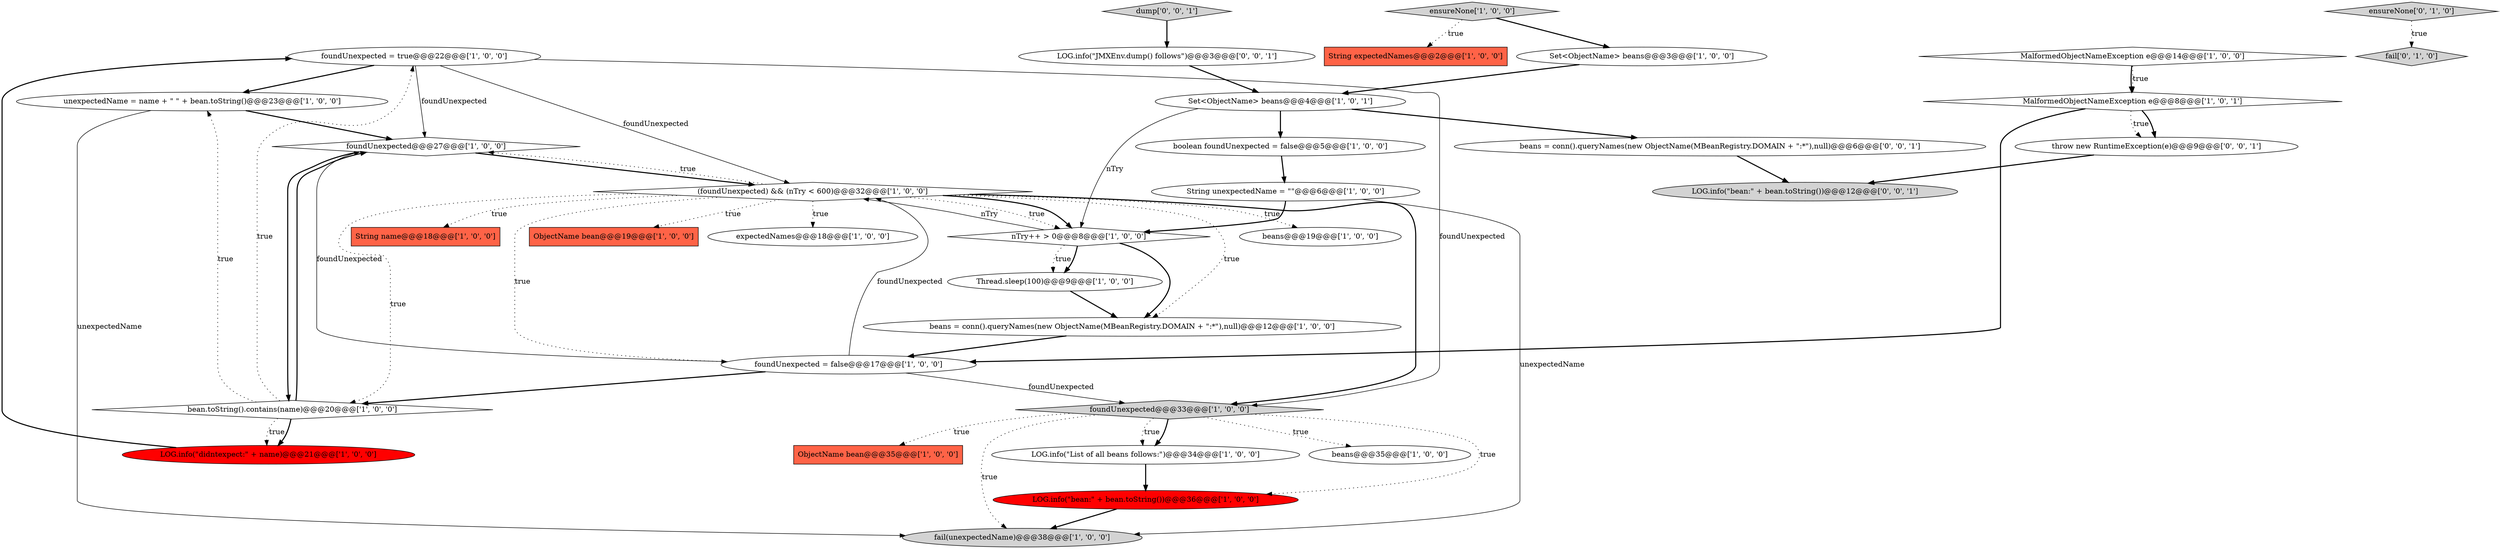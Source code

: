 digraph {
27 [style = filled, label = "foundUnexpected = true@@@22@@@['1', '0', '0']", fillcolor = white, shape = ellipse image = "AAA0AAABBB1BBB"];
12 [style = filled, label = "Thread.sleep(100)@@@9@@@['1', '0', '0']", fillcolor = white, shape = ellipse image = "AAA0AAABBB1BBB"];
11 [style = filled, label = "fail(unexpectedName)@@@38@@@['1', '0', '0']", fillcolor = lightgray, shape = ellipse image = "AAA0AAABBB1BBB"];
17 [style = filled, label = "String expectedNames@@@2@@@['1', '0', '0']", fillcolor = tomato, shape = box image = "AAA0AAABBB1BBB"];
13 [style = filled, label = "boolean foundUnexpected = false@@@5@@@['1', '0', '0']", fillcolor = white, shape = ellipse image = "AAA0AAABBB1BBB"];
0 [style = filled, label = "unexpectedName = name + \" \" + bean.toString()@@@23@@@['1', '0', '0']", fillcolor = white, shape = ellipse image = "AAA0AAABBB1BBB"];
22 [style = filled, label = "foundUnexpected = false@@@17@@@['1', '0', '0']", fillcolor = white, shape = ellipse image = "AAA0AAABBB1BBB"];
6 [style = filled, label = "ObjectName bean@@@19@@@['1', '0', '0']", fillcolor = tomato, shape = box image = "AAA0AAABBB1BBB"];
14 [style = filled, label = "String unexpectedName = \"\"@@@6@@@['1', '0', '0']", fillcolor = white, shape = ellipse image = "AAA0AAABBB1BBB"];
7 [style = filled, label = "expectedNames@@@18@@@['1', '0', '0']", fillcolor = white, shape = ellipse image = "AAA0AAABBB1BBB"];
28 [style = filled, label = "ensureNone['0', '1', '0']", fillcolor = lightgray, shape = diamond image = "AAA0AAABBB2BBB"];
20 [style = filled, label = "LOG.info(\"bean:\" + bean.toString())@@@36@@@['1', '0', '0']", fillcolor = red, shape = ellipse image = "AAA1AAABBB1BBB"];
19 [style = filled, label = "beans@@@35@@@['1', '0', '0']", fillcolor = white, shape = ellipse image = "AAA0AAABBB1BBB"];
3 [style = filled, label = "bean.toString().contains(name)@@@20@@@['1', '0', '0']", fillcolor = white, shape = diamond image = "AAA0AAABBB1BBB"];
15 [style = filled, label = "foundUnexpected@@@27@@@['1', '0', '0']", fillcolor = white, shape = diamond image = "AAA0AAABBB1BBB"];
31 [style = filled, label = "dump['0', '0', '1']", fillcolor = lightgray, shape = diamond image = "AAA0AAABBB3BBB"];
1 [style = filled, label = "foundUnexpected@@@33@@@['1', '0', '0']", fillcolor = lightgray, shape = diamond image = "AAA0AAABBB1BBB"];
10 [style = filled, label = "nTry++ > 0@@@8@@@['1', '0', '0']", fillcolor = white, shape = diamond image = "AAA0AAABBB1BBB"];
18 [style = filled, label = "Set<ObjectName> beans@@@3@@@['1', '0', '0']", fillcolor = white, shape = ellipse image = "AAA0AAABBB1BBB"];
32 [style = filled, label = "throw new RuntimeException(e)@@@9@@@['0', '0', '1']", fillcolor = white, shape = ellipse image = "AAA0AAABBB3BBB"];
4 [style = filled, label = "LOG.info(\"didntexpect:\" + name)@@@21@@@['1', '0', '0']", fillcolor = red, shape = ellipse image = "AAA1AAABBB1BBB"];
33 [style = filled, label = "beans = conn().queryNames(new ObjectName(MBeanRegistry.DOMAIN + \":*\"),null)@@@6@@@['0', '0', '1']", fillcolor = white, shape = ellipse image = "AAA0AAABBB3BBB"];
2 [style = filled, label = "(foundUnexpected) && (nTry < 600)@@@32@@@['1', '0', '0']", fillcolor = white, shape = diamond image = "AAA0AAABBB1BBB"];
23 [style = filled, label = "ensureNone['1', '0', '0']", fillcolor = lightgray, shape = diamond image = "AAA0AAABBB1BBB"];
5 [style = filled, label = "beans = conn().queryNames(new ObjectName(MBeanRegistry.DOMAIN + \":*\"),null)@@@12@@@['1', '0', '0']", fillcolor = white, shape = ellipse image = "AAA0AAABBB1BBB"];
34 [style = filled, label = "LOG.info(\"JMXEnv.dump() follows\")@@@3@@@['0', '0', '1']", fillcolor = white, shape = ellipse image = "AAA0AAABBB3BBB"];
25 [style = filled, label = "MalformedObjectNameException e@@@14@@@['1', '0', '0']", fillcolor = white, shape = diamond image = "AAA0AAABBB1BBB"];
24 [style = filled, label = "MalformedObjectNameException e@@@8@@@['1', '0', '1']", fillcolor = white, shape = diamond image = "AAA0AAABBB1BBB"];
9 [style = filled, label = "LOG.info(\"List of all beans follows:\")@@@34@@@['1', '0', '0']", fillcolor = white, shape = ellipse image = "AAA0AAABBB1BBB"];
8 [style = filled, label = "beans@@@19@@@['1', '0', '0']", fillcolor = white, shape = ellipse image = "AAA0AAABBB1BBB"];
29 [style = filled, label = "fail['0', '1', '0']", fillcolor = lightgray, shape = diamond image = "AAA0AAABBB2BBB"];
21 [style = filled, label = "Set<ObjectName> beans@@@4@@@['1', '0', '1']", fillcolor = white, shape = ellipse image = "AAA0AAABBB1BBB"];
16 [style = filled, label = "String name@@@18@@@['1', '0', '0']", fillcolor = tomato, shape = box image = "AAA0AAABBB1BBB"];
30 [style = filled, label = "LOG.info(\"bean:\" + bean.toString())@@@12@@@['0', '0', '1']", fillcolor = lightgray, shape = ellipse image = "AAA0AAABBB3BBB"];
26 [style = filled, label = "ObjectName bean@@@35@@@['1', '0', '0']", fillcolor = tomato, shape = box image = "AAA0AAABBB1BBB"];
2->10 [style = dotted, label="true"];
2->3 [style = dotted, label="true"];
15->2 [style = bold, label=""];
10->12 [style = dotted, label="true"];
24->32 [style = dotted, label="true"];
12->5 [style = bold, label=""];
27->0 [style = bold, label=""];
22->15 [style = solid, label="foundUnexpected"];
2->22 [style = dotted, label="true"];
2->1 [style = bold, label=""];
14->11 [style = solid, label="unexpectedName"];
0->11 [style = solid, label="unexpectedName"];
21->33 [style = bold, label=""];
1->11 [style = dotted, label="true"];
24->32 [style = bold, label=""];
2->15 [style = dotted, label="true"];
14->10 [style = bold, label=""];
3->4 [style = dotted, label="true"];
25->24 [style = dotted, label="true"];
9->20 [style = bold, label=""];
3->15 [style = bold, label=""];
15->3 [style = bold, label=""];
24->22 [style = bold, label=""];
2->10 [style = bold, label=""];
3->4 [style = bold, label=""];
32->30 [style = bold, label=""];
22->1 [style = solid, label="foundUnexpected"];
0->15 [style = bold, label=""];
27->1 [style = solid, label="foundUnexpected"];
1->9 [style = bold, label=""];
31->34 [style = bold, label=""];
1->19 [style = dotted, label="true"];
3->27 [style = dotted, label="true"];
22->3 [style = bold, label=""];
28->29 [style = dotted, label="true"];
25->24 [style = bold, label=""];
1->26 [style = dotted, label="true"];
10->5 [style = bold, label=""];
2->6 [style = dotted, label="true"];
10->12 [style = bold, label=""];
27->15 [style = solid, label="foundUnexpected"];
2->7 [style = dotted, label="true"];
22->2 [style = solid, label="foundUnexpected"];
1->9 [style = dotted, label="true"];
4->27 [style = bold, label=""];
3->0 [style = dotted, label="true"];
33->30 [style = bold, label=""];
10->2 [style = solid, label="nTry"];
18->21 [style = bold, label=""];
2->5 [style = dotted, label="true"];
23->17 [style = dotted, label="true"];
5->22 [style = bold, label=""];
13->14 [style = bold, label=""];
21->10 [style = solid, label="nTry"];
23->18 [style = bold, label=""];
27->2 [style = solid, label="foundUnexpected"];
34->21 [style = bold, label=""];
2->8 [style = dotted, label="true"];
1->20 [style = dotted, label="true"];
2->16 [style = dotted, label="true"];
21->13 [style = bold, label=""];
20->11 [style = bold, label=""];
}
